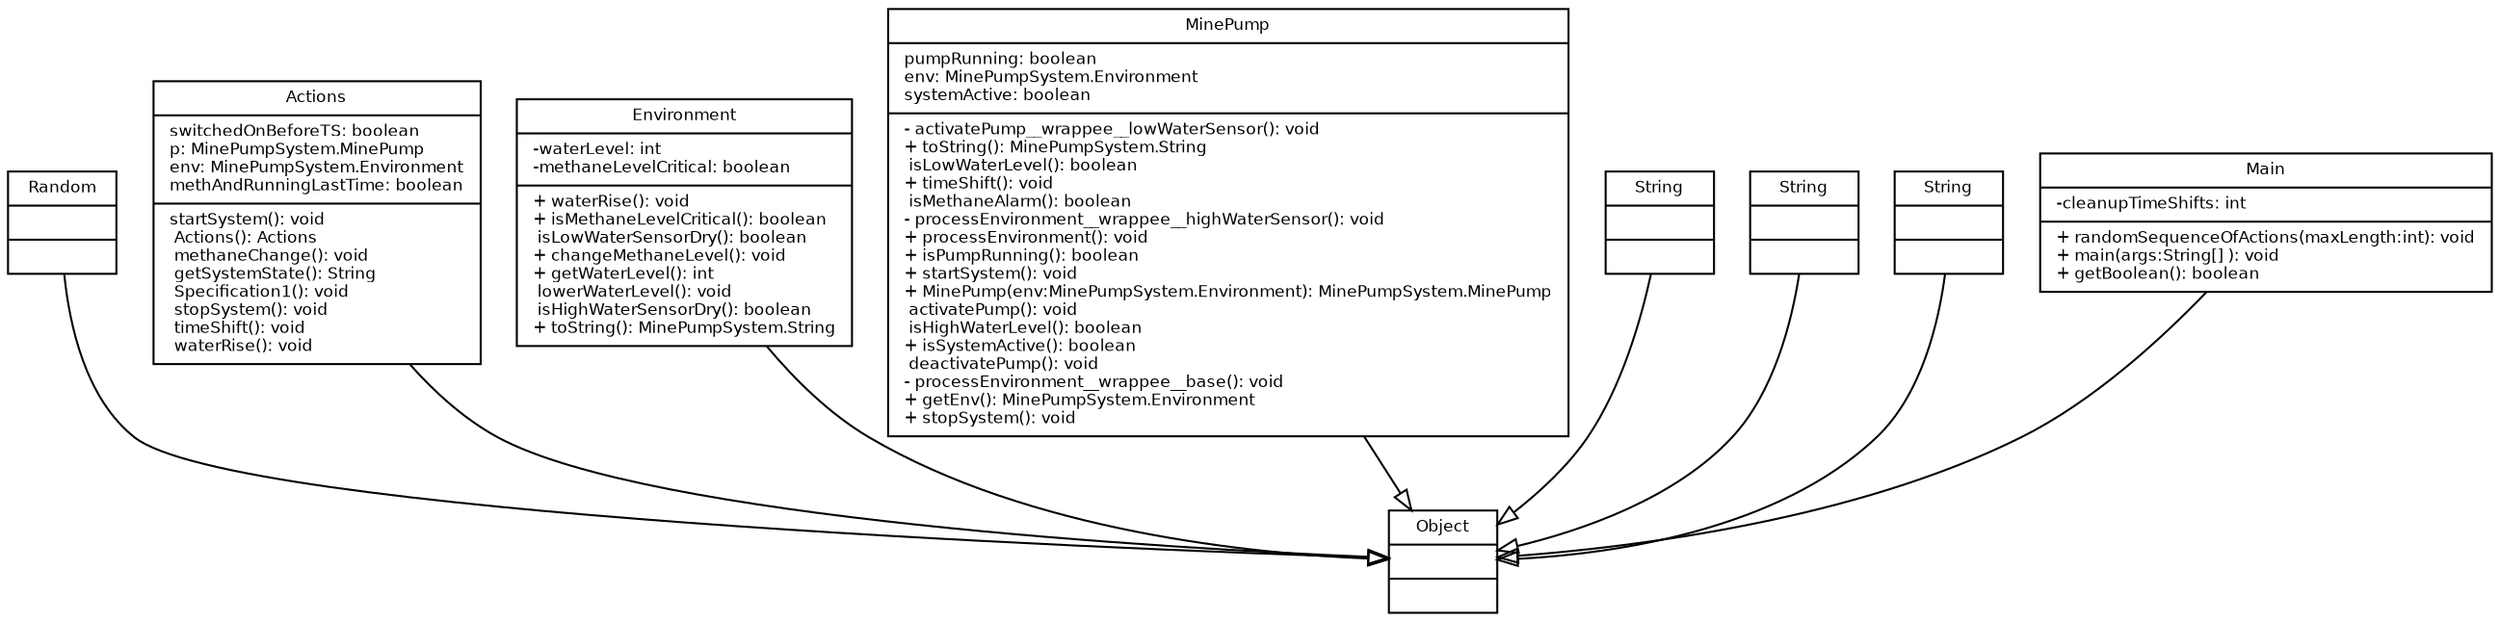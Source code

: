 digraph TypeHierarchy { 
        fontname = "Bitstream Vera Sans"
        fontsize = 8

        node [
                  fontname = "Bitstream Vera Sans"
                  fontsize = 8
                  shape = "record"
        ]

        edge [
                  fontname = "Bitstream Vera Sans"
                  fontsize = 8
        ]

        Random [
                  label = "{Random||}"
        ]

        Actions [
                  label = "{Actions|switchedOnBeforeTS: boolean\lp: MinePumpSystem.MinePump\lenv: MinePumpSystem.Environment\lmethAndRunningLastTime: boolean\l| startSystem(): void\l Actions(): Actions\l methaneChange(): void\l getSystemState(): String\l Specification1(): void\l stopSystem(): void\l timeShift(): void\l waterRise(): void\l}"
        ]

        MinePumpSystem_Environment [
                  label = "{Environment|-waterLevel: int\l-methaneLevelCritical: boolean\l|+ waterRise(): void\l+ isMethaneLevelCritical(): boolean\l isLowWaterSensorDry(): boolean\l+ changeMethaneLevel(): void\l+ getWaterLevel(): int\l lowerWaterLevel(): void\l isHighWaterSensorDry(): boolean\l+ toString(): MinePumpSystem.String\l}"
        ]

        MinePumpSystem_MinePump [
                  label = "{MinePump|pumpRunning: boolean\lenv: MinePumpSystem.Environment\lsystemActive: boolean\l|- activatePump__wrappee__lowWaterSensor(): void\l+ toString(): MinePumpSystem.String\l isLowWaterLevel(): boolean\l+ timeShift(): void\l isMethaneAlarm(): boolean\l- processEnvironment__wrappee__highWaterSensor(): void\l+ processEnvironment(): void\l+ isPumpRunning(): boolean\l+ startSystem(): void\l+ MinePump(env:MinePumpSystem.Environment): MinePumpSystem.MinePump\l activatePump(): void\l isHighWaterLevel(): boolean\l+ isSystemActive(): boolean\l deactivatePump(): void\l- processEnvironment__wrappee__base(): void\l+ getEnv(): MinePumpSystem.Environment\l+ stopSystem(): void\l}"
        ]

        String [
                  label = "{String||}"
        ]

        java_lang_String [
                  label = "{String||}"
        ]

        java_lang_Object [
                  label = "{Object||}"
        ]

        MinePumpSystem_String [
                  label = "{String||}"
        ]

        Main [
                  label = "{Main|-cleanupTimeShifts: int\l|+ randomSequenceOfActions(maxLength:int): void\l+ main(args:String[] ): void\l+ getBoolean(): boolean\l}"
        ]

        edge [
                  arrowhead = "empty"
                  style = "solid"
                  arrowtail = "none"
        ]

        Random -> java_lang_Object
        Actions -> java_lang_Object
        MinePumpSystem_Environment -> java_lang_Object
        MinePumpSystem_MinePump -> java_lang_Object
        String -> java_lang_Object
        java_lang_String -> java_lang_Object
        MinePumpSystem_String -> java_lang_Object
        Main -> java_lang_Object
        edge [
                  arrowhead = "empty"
                  style = "dashed"
                  arrowtail = "none"
        ]

        edge [
                  arrowhead = "normal"
                  style = "solid"
                  arrowtail = "odot"
        ]

}